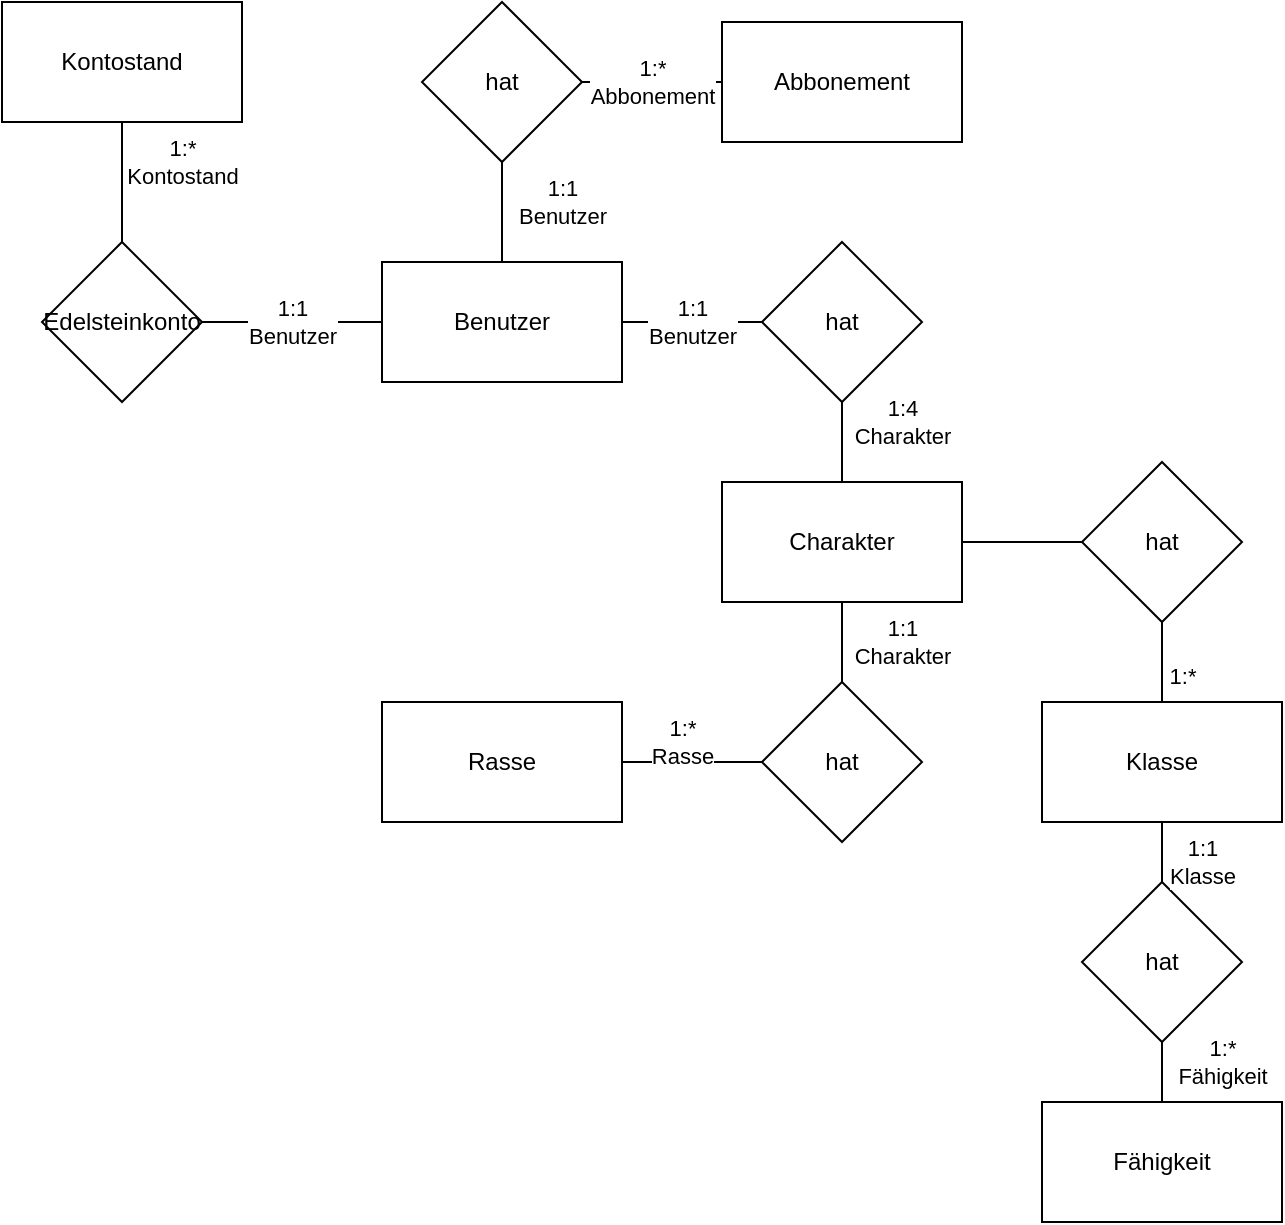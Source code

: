 <mxfile version="13.7.9" type="github">
  <diagram id="R2lEEEUBdFMjLlhIrx00" name="Page-1">
    <mxGraphModel dx="1021" dy="529" grid="1" gridSize="10" guides="1" tooltips="1" connect="1" arrows="1" fold="1" page="1" pageScale="1" pageWidth="3300" pageHeight="4681" math="0" shadow="0" extFonts="Permanent Marker^https://fonts.googleapis.com/css?family=Permanent+Marker">
      <root>
        <mxCell id="0" />
        <mxCell id="1" parent="0" />
        <mxCell id="gQS0ssksXqVUAEV0KZNm-1" value="Benutzer" style="rounded=0;whiteSpace=wrap;html=1;" vertex="1" parent="1">
          <mxGeometry x="230" y="170" width="120" height="60" as="geometry" />
        </mxCell>
        <mxCell id="gQS0ssksXqVUAEV0KZNm-2" value="hat" style="rhombus;whiteSpace=wrap;html=1;" vertex="1" parent="1">
          <mxGeometry x="420" y="160" width="80" height="80" as="geometry" />
        </mxCell>
        <mxCell id="gQS0ssksXqVUAEV0KZNm-3" value="1:1&lt;br&gt;Benutzer" style="endArrow=none;html=1;entryX=0;entryY=0.5;entryDx=0;entryDy=0;exitX=1;exitY=0.5;exitDx=0;exitDy=0;" edge="1" parent="1" source="gQS0ssksXqVUAEV0KZNm-1" target="gQS0ssksXqVUAEV0KZNm-2">
          <mxGeometry width="50" height="50" relative="1" as="geometry">
            <mxPoint x="360" y="200" as="sourcePoint" />
            <mxPoint x="450" y="210" as="targetPoint" />
            <Array as="points">
              <mxPoint x="380" y="200" />
            </Array>
          </mxGeometry>
        </mxCell>
        <mxCell id="gQS0ssksXqVUAEV0KZNm-4" value="Abbonement" style="rounded=0;whiteSpace=wrap;html=1;" vertex="1" parent="1">
          <mxGeometry x="400" y="50" width="120" height="60" as="geometry" />
        </mxCell>
        <mxCell id="gQS0ssksXqVUAEV0KZNm-7" value="1:*&lt;br&gt;Abbonement" style="endArrow=none;html=1;entryX=0;entryY=0.5;entryDx=0;entryDy=0;exitX=1;exitY=0.5;exitDx=0;exitDy=0;" edge="1" parent="1" source="gQS0ssksXqVUAEV0KZNm-25" target="gQS0ssksXqVUAEV0KZNm-4">
          <mxGeometry width="50" height="50" relative="1" as="geometry">
            <mxPoint x="400" y="250" as="sourcePoint" />
            <mxPoint x="450" y="200" as="targetPoint" />
          </mxGeometry>
        </mxCell>
        <mxCell id="gQS0ssksXqVUAEV0KZNm-9" value="Kontostand" style="rounded=0;whiteSpace=wrap;html=1;" vertex="1" parent="1">
          <mxGeometry x="40" y="40" width="120" height="60" as="geometry" />
        </mxCell>
        <mxCell id="gQS0ssksXqVUAEV0KZNm-11" value="1:*&lt;br&gt;Kontostand" style="endArrow=none;html=1;exitX=0.5;exitY=1;exitDx=0;exitDy=0;entryX=0.5;entryY=0;entryDx=0;entryDy=0;" edge="1" parent="1" source="gQS0ssksXqVUAEV0KZNm-9" target="gQS0ssksXqVUAEV0KZNm-26">
          <mxGeometry x="-0.333" y="30" width="50" height="50" relative="1" as="geometry">
            <mxPoint x="460" y="120" as="sourcePoint" />
            <mxPoint x="460" y="160" as="targetPoint" />
            <mxPoint as="offset" />
          </mxGeometry>
        </mxCell>
        <mxCell id="gQS0ssksXqVUAEV0KZNm-12" value="1:4&lt;br&gt;Charakter" style="endArrow=none;html=1;entryX=0.5;entryY=1;entryDx=0;entryDy=0;exitX=0.5;exitY=0;exitDx=0;exitDy=0;" edge="1" parent="1" source="gQS0ssksXqVUAEV0KZNm-13" target="gQS0ssksXqVUAEV0KZNm-2">
          <mxGeometry x="0.5" y="-30" width="50" height="50" relative="1" as="geometry">
            <mxPoint x="460" y="130" as="sourcePoint" />
            <mxPoint x="450" y="200" as="targetPoint" />
            <mxPoint as="offset" />
          </mxGeometry>
        </mxCell>
        <mxCell id="gQS0ssksXqVUAEV0KZNm-13" value="Charakter" style="rounded=0;whiteSpace=wrap;html=1;" vertex="1" parent="1">
          <mxGeometry x="400" y="280" width="120" height="60" as="geometry" />
        </mxCell>
        <mxCell id="gQS0ssksXqVUAEV0KZNm-14" value="Rasse" style="rounded=0;whiteSpace=wrap;html=1;" vertex="1" parent="1">
          <mxGeometry x="230" y="390" width="120" height="60" as="geometry" />
        </mxCell>
        <mxCell id="gQS0ssksXqVUAEV0KZNm-15" value="Fähigkeit" style="rounded=0;whiteSpace=wrap;html=1;" vertex="1" parent="1">
          <mxGeometry x="560" y="590" width="120" height="60" as="geometry" />
        </mxCell>
        <mxCell id="gQS0ssksXqVUAEV0KZNm-16" value="Klasse" style="rounded=0;whiteSpace=wrap;html=1;" vertex="1" parent="1">
          <mxGeometry x="560" y="390" width="120" height="60" as="geometry" />
        </mxCell>
        <mxCell id="gQS0ssksXqVUAEV0KZNm-17" value="1:*" style="endArrow=none;html=1;exitX=0.5;exitY=1;exitDx=0;exitDy=0;" edge="1" parent="1" source="gQS0ssksXqVUAEV0KZNm-24" target="gQS0ssksXqVUAEV0KZNm-16">
          <mxGeometry x="0.333" y="10" width="50" height="50" relative="1" as="geometry">
            <mxPoint x="370" y="370" as="sourcePoint" />
            <mxPoint x="420" y="320" as="targetPoint" />
            <mxPoint as="offset" />
          </mxGeometry>
        </mxCell>
        <mxCell id="gQS0ssksXqVUAEV0KZNm-18" value="1:*&lt;br&gt;Fähigkeit" style="endArrow=none;html=1;entryX=0.5;entryY=1;entryDx=0;entryDy=0;" edge="1" parent="1" source="gQS0ssksXqVUAEV0KZNm-15" target="gQS0ssksXqVUAEV0KZNm-20">
          <mxGeometry x="0.333" y="-30" width="50" height="50" relative="1" as="geometry">
            <mxPoint x="370" y="370" as="sourcePoint" />
            <mxPoint x="580" y="390" as="targetPoint" />
            <mxPoint as="offset" />
          </mxGeometry>
        </mxCell>
        <mxCell id="gQS0ssksXqVUAEV0KZNm-19" value="1:*&lt;br&gt;Rasse" style="endArrow=none;html=1;entryX=0;entryY=0.5;entryDx=0;entryDy=0;exitX=1;exitY=0.5;exitDx=0;exitDy=0;" edge="1" parent="1" source="gQS0ssksXqVUAEV0KZNm-14" target="gQS0ssksXqVUAEV0KZNm-22">
          <mxGeometry x="-0.143" y="10" width="50" height="50" relative="1" as="geometry">
            <mxPoint x="370" y="370" as="sourcePoint" />
            <mxPoint x="420" y="320" as="targetPoint" />
            <mxPoint as="offset" />
          </mxGeometry>
        </mxCell>
        <mxCell id="gQS0ssksXqVUAEV0KZNm-20" value="hat" style="rhombus;whiteSpace=wrap;html=1;" vertex="1" parent="1">
          <mxGeometry x="580" y="480" width="80" height="80" as="geometry" />
        </mxCell>
        <mxCell id="gQS0ssksXqVUAEV0KZNm-21" value="1:1&lt;br&gt;Klasse" style="endArrow=none;html=1;entryX=0.5;entryY=0;entryDx=0;entryDy=0;exitX=0.5;exitY=1;exitDx=0;exitDy=0;" edge="1" parent="1" source="gQS0ssksXqVUAEV0KZNm-16" target="gQS0ssksXqVUAEV0KZNm-20">
          <mxGeometry x="0.333" y="20" width="50" height="50" relative="1" as="geometry">
            <mxPoint x="370" y="450" as="sourcePoint" />
            <mxPoint x="616" y="386" as="targetPoint" />
            <Array as="points" />
            <mxPoint as="offset" />
          </mxGeometry>
        </mxCell>
        <mxCell id="gQS0ssksXqVUAEV0KZNm-22" value="hat" style="rhombus;whiteSpace=wrap;html=1;" vertex="1" parent="1">
          <mxGeometry x="420" y="380" width="80" height="80" as="geometry" />
        </mxCell>
        <mxCell id="gQS0ssksXqVUAEV0KZNm-23" value="1:1&lt;br&gt;Charakter" style="endArrow=none;html=1;entryX=0.5;entryY=0;entryDx=0;entryDy=0;exitX=0.5;exitY=1;exitDx=0;exitDy=0;" edge="1" parent="1" source="gQS0ssksXqVUAEV0KZNm-13" target="gQS0ssksXqVUAEV0KZNm-22">
          <mxGeometry y="30" width="50" height="50" relative="1" as="geometry">
            <mxPoint x="370" y="450" as="sourcePoint" />
            <mxPoint x="420" y="400" as="targetPoint" />
            <mxPoint as="offset" />
          </mxGeometry>
        </mxCell>
        <mxCell id="gQS0ssksXqVUAEV0KZNm-24" value="hat" style="rhombus;whiteSpace=wrap;html=1;" vertex="1" parent="1">
          <mxGeometry x="580" y="270" width="80" height="80" as="geometry" />
        </mxCell>
        <mxCell id="gQS0ssksXqVUAEV0KZNm-25" value="hat" style="rhombus;whiteSpace=wrap;html=1;" vertex="1" parent="1">
          <mxGeometry x="250" y="40" width="80" height="80" as="geometry" />
        </mxCell>
        <mxCell id="gQS0ssksXqVUAEV0KZNm-26" value="Edelsteinkonto" style="rhombus;whiteSpace=wrap;html=1;" vertex="1" parent="1">
          <mxGeometry x="60" y="160" width="80" height="80" as="geometry" />
        </mxCell>
        <mxCell id="gQS0ssksXqVUAEV0KZNm-27" value="" style="endArrow=none;html=1;entryX=0;entryY=0.5;entryDx=0;entryDy=0;exitX=1;exitY=0.5;exitDx=0;exitDy=0;" edge="1" parent="1" source="gQS0ssksXqVUAEV0KZNm-13" target="gQS0ssksXqVUAEV0KZNm-24">
          <mxGeometry width="50" height="50" relative="1" as="geometry">
            <mxPoint x="310" y="150" as="sourcePoint" />
            <mxPoint x="360" y="100" as="targetPoint" />
          </mxGeometry>
        </mxCell>
        <mxCell id="gQS0ssksXqVUAEV0KZNm-28" value="1:1&lt;br&gt;Benutzer" style="endArrow=none;html=1;entryX=1;entryY=0.5;entryDx=0;entryDy=0;" edge="1" parent="1" source="gQS0ssksXqVUAEV0KZNm-1" target="gQS0ssksXqVUAEV0KZNm-26">
          <mxGeometry width="50" height="50" relative="1" as="geometry">
            <mxPoint x="310" y="150" as="sourcePoint" />
            <mxPoint x="360" y="100" as="targetPoint" />
          </mxGeometry>
        </mxCell>
        <mxCell id="gQS0ssksXqVUAEV0KZNm-29" value="1:1&lt;br&gt;Benutzer" style="endArrow=none;html=1;entryX=0.5;entryY=1;entryDx=0;entryDy=0;exitX=0.5;exitY=0;exitDx=0;exitDy=0;" edge="1" parent="1" source="gQS0ssksXqVUAEV0KZNm-1" target="gQS0ssksXqVUAEV0KZNm-25">
          <mxGeometry x="0.2" y="-30" width="50" height="50" relative="1" as="geometry">
            <mxPoint x="310" y="150" as="sourcePoint" />
            <mxPoint x="360" y="100" as="targetPoint" />
            <mxPoint as="offset" />
          </mxGeometry>
        </mxCell>
      </root>
    </mxGraphModel>
  </diagram>
</mxfile>
